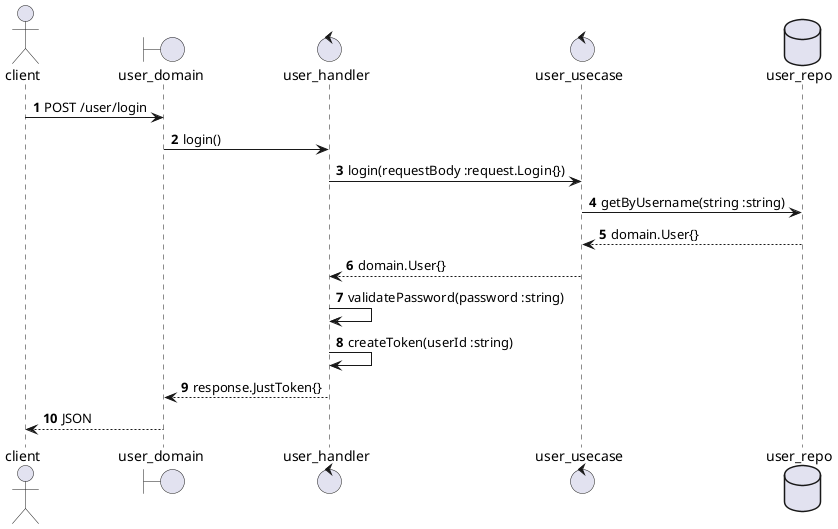 @startuml
'https://plantuml.com/sequence-diagram

autonumber

actor client
boundary user_domain
control user_handler
control user_usecase
database user_repo

client -> user_domain: POST /user/login
user_domain -> user_handler: login()
user_handler -> user_usecase: login(requestBody :request.Login{})
user_usecase -> user_repo: getByUsername(string :string)
user_repo --> user_usecase: domain.User{}
user_usecase --> user_handler: domain.User{}
user_handler -> user_handler: validatePassword(password :string)
user_handler -> user_handler: createToken(userId :string)
user_handler --> user_domain: response.JustToken{}
user_domain --> client: JSON

@enduml